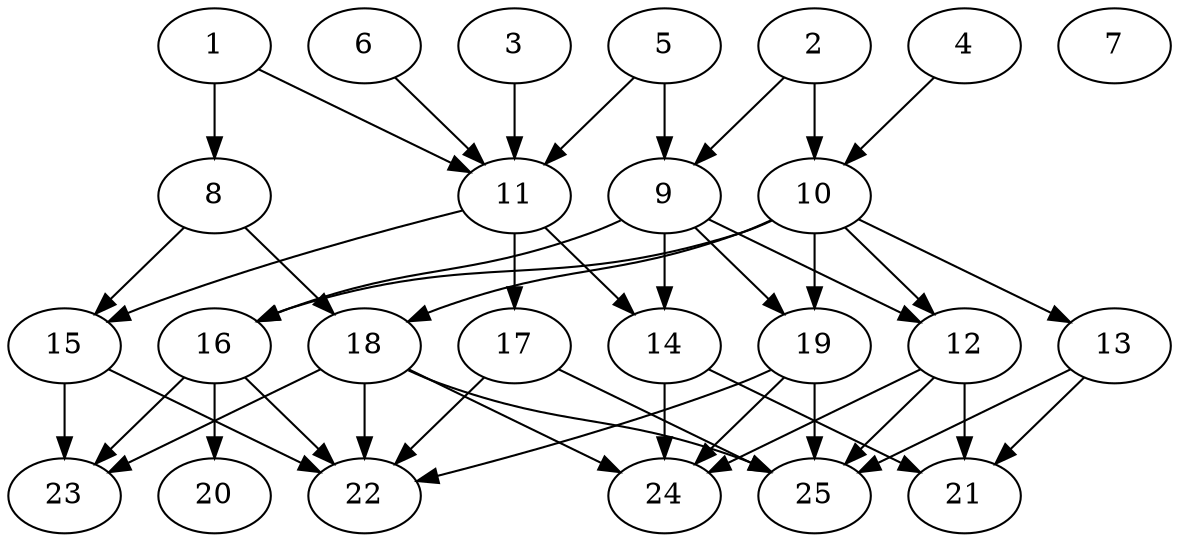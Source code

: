 // DAG automatically generated by daggen at Tue Aug  6 16:26:47 2019
// ./daggen --dot -n 25 --ccr 0.3 --fat 0.6 --regular 0.5 --density 0.6 --mindata 5242880 --maxdata 52428800 
digraph G {
  1 [size="46834347", alpha="0.10", expect_size="14050304"] 
  1 -> 8 [size ="14050304"]
  1 -> 11 [size ="14050304"]
  2 [size="113527467", alpha="0.06", expect_size="34058240"] 
  2 -> 9 [size ="34058240"]
  2 -> 10 [size ="34058240"]
  3 [size="40174933", alpha="0.02", expect_size="12052480"] 
  3 -> 11 [size ="12052480"]
  4 [size="144834560", alpha="0.09", expect_size="43450368"] 
  4 -> 10 [size ="43450368"]
  5 [size="152616960", alpha="0.11", expect_size="45785088"] 
  5 -> 9 [size ="45785088"]
  5 -> 11 [size ="45785088"]
  6 [size="62870187", alpha="0.10", expect_size="18861056"] 
  6 -> 11 [size ="18861056"]
  7 [size="76806827", alpha="0.11", expect_size="23042048"] 
  8 [size="106096640", alpha="0.10", expect_size="31828992"] 
  8 -> 15 [size ="31828992"]
  8 -> 18 [size ="31828992"]
  9 [size="115425280", alpha="0.08", expect_size="34627584"] 
  9 -> 12 [size ="34627584"]
  9 -> 14 [size ="34627584"]
  9 -> 16 [size ="34627584"]
  9 -> 19 [size ="34627584"]
  10 [size="71365973", alpha="0.08", expect_size="21409792"] 
  10 -> 12 [size ="21409792"]
  10 -> 13 [size ="21409792"]
  10 -> 16 [size ="21409792"]
  10 -> 18 [size ="21409792"]
  10 -> 19 [size ="21409792"]
  11 [size="64658773", alpha="0.02", expect_size="19397632"] 
  11 -> 14 [size ="19397632"]
  11 -> 15 [size ="19397632"]
  11 -> 17 [size ="19397632"]
  12 [size="143875413", alpha="0.13", expect_size="43162624"] 
  12 -> 21 [size ="43162624"]
  12 -> 24 [size ="43162624"]
  12 -> 25 [size ="43162624"]
  13 [size="37591040", alpha="0.02", expect_size="11277312"] 
  13 -> 21 [size ="11277312"]
  13 -> 25 [size ="11277312"]
  14 [size="57033387", alpha="0.20", expect_size="17110016"] 
  14 -> 21 [size ="17110016"]
  14 -> 24 [size ="17110016"]
  15 [size="131130027", alpha="0.02", expect_size="39339008"] 
  15 -> 22 [size ="39339008"]
  15 -> 23 [size ="39339008"]
  16 [size="58559147", alpha="0.11", expect_size="17567744"] 
  16 -> 20 [size ="17567744"]
  16 -> 22 [size ="17567744"]
  16 -> 23 [size ="17567744"]
  17 [size="138263893", alpha="0.02", expect_size="41479168"] 
  17 -> 22 [size ="41479168"]
  17 -> 25 [size ="41479168"]
  18 [size="69986987", alpha="0.08", expect_size="20996096"] 
  18 -> 22 [size ="20996096"]
  18 -> 23 [size ="20996096"]
  18 -> 24 [size ="20996096"]
  18 -> 25 [size ="20996096"]
  19 [size="144732160", alpha="0.01", expect_size="43419648"] 
  19 -> 22 [size ="43419648"]
  19 -> 24 [size ="43419648"]
  19 -> 25 [size ="43419648"]
  20 [size="53097813", alpha="0.18", expect_size="15929344"] 
  21 [size="115572053", alpha="0.19", expect_size="34671616"] 
  22 [size="128389120", alpha="0.12", expect_size="38516736"] 
  23 [size="69690027", alpha="0.08", expect_size="20907008"] 
  24 [size="88681813", alpha="0.20", expect_size="26604544"] 
  25 [size="85432320", alpha="0.09", expect_size="25629696"] 
}
